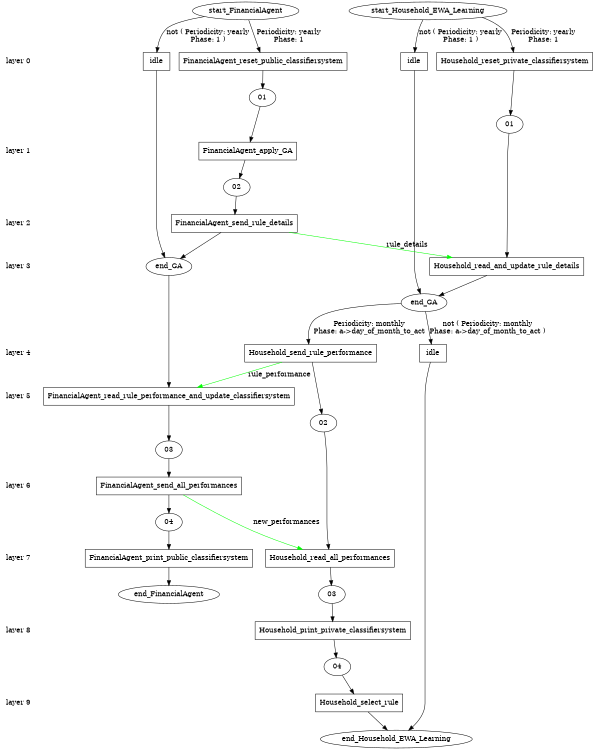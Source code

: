 digraph state_graph {
	rankdir=TB;
	size="8,5;"
	layer_0 [shape=plaintext, label="layer 0"];
	layer_1 [shape=plaintext, label="layer 1"];
	layer_0 -> layer_1 [style=invis];
	layer_2 [shape=plaintext, label="layer 2"];
	layer_1 -> layer_2 [style=invis];
	layer_3 [shape=plaintext, label="layer 3"];
	layer_2 -> layer_3 [style=invis];
	layer_4 [shape=plaintext, label="layer 4"];
	layer_3 -> layer_4 [style=invis];
	layer_5 [shape=plaintext, label="layer 5"];
	layer_4 -> layer_5 [style=invis];
	layer_6 [shape=plaintext, label="layer 6"];
	layer_5 -> layer_6 [style=invis];
	layer_7 [shape=plaintext, label="layer 7"];
	layer_6 -> layer_7 [style=invis];
	layer_8 [shape=plaintext, label="layer 8"];
	layer_7 -> layer_8 [style=invis];
	layer_9 [shape=plaintext, label="layer 9"];
	layer_8 -> layer_9 [style=invis];
	
	/* States */
	Household_04 [label = "04"]
	Household_03 [label = "03"]
	Household_02 [label = "02"]
	Household_end_Household_EWA_Learning [label = "end_Household_EWA_Learning"]
	Household_01 [label = "01"]
	Household_end_GA [label = "end_GA"]
	Household_start_Household_EWA_Learning [label = "start_Household_EWA_Learning"]
	FinancialAgent_end_FinancialAgent [label = "end_FinancialAgent"]
	FinancialAgent_04 [label = "04"]
	FinancialAgent_03 [label = "03"]
	FinancialAgent_02 [label = "02"]
	FinancialAgent_01 [label = "01"]
	FinancialAgent_end_GA [label = "end_GA"]
	FinancialAgent_start_FinancialAgent [label = "start_FinancialAgent"]
	Household_idle_start_Household_EWA_Learning_end_GA [label = "idle", shape = rect]
	Household_Household_reset_private_classifiersystem_start_Household_EWA_Learning_01 [label = "Household_reset_private_classifiersystem", shape = rect]
	Household_Household_read_and_update_rule_details_01_end_GA [label = "Household_read_and_update_rule_details", shape = rect]
	Household_idle_end_GA_end_Household_EWA_Learning [label = "idle", shape = rect]
	Household_Household_send_rule_performance_end_GA_02 [label = "Household_send_rule_performance", shape = rect]
	Household_Household_read_all_performances_02_03 [label = "Household_read_all_performances", shape = rect]
	Household_Household_print_private_classifiersystem_03_04 [label = "Household_print_private_classifiersystem", shape = rect]
	Household_Household_select_rule_04_end_Household_EWA_Learning [label = "Household_select_rule", shape = rect]
	FinancialAgent_idle_start_FinancialAgent_end_GA [label = "idle", shape = rect]
	FinancialAgent_FinancialAgent_reset_public_classifiersystem_start_FinancialAgent_01 [label = "FinancialAgent_reset_public_classifiersystem", shape = rect]
	FinancialAgent_FinancialAgent_apply_GA_01_02 [label = "FinancialAgent_apply_GA", shape = rect]
	FinancialAgent_FinancialAgent_send_rule_details_02_end_GA [label = "FinancialAgent_send_rule_details", shape = rect]
	FinancialAgent_FinancialAgent_read_rule_performance_and_update_classifiersystem_end_GA_03 [label = "FinancialAgent_read_rule_performance_and_update_classifiersystem", shape = rect]
	FinancialAgent_FinancialAgent_send_all_performances_03_04 [label = "FinancialAgent_send_all_performances", shape = rect]
	FinancialAgent_FinancialAgent_print_public_classifiersystem_04_end_FinancialAgent [label = "FinancialAgent_print_public_classifiersystem", shape = rect]
	
	/* Transitions */
	Household_start_Household_EWA_Learning -> Household_idle_start_Household_EWA_Learning_end_GA [ label = "not ( Periodicity: yearly\nPhase: 1 )"];
	Household_idle_start_Household_EWA_Learning_end_GA -> Household_end_GA;
	Household_start_Household_EWA_Learning -> Household_Household_reset_private_classifiersystem_start_Household_EWA_Learning_01 [ label = "Periodicity: yearly\nPhase: 1"];
	Household_Household_reset_private_classifiersystem_start_Household_EWA_Learning_01 -> Household_01;
	Household_01 -> Household_Household_read_and_update_rule_details_01_end_GA;
	Household_Household_read_and_update_rule_details_01_end_GA -> Household_end_GA;
	Household_end_GA -> Household_idle_end_GA_end_Household_EWA_Learning [ label = "not ( Periodicity: monthly\nPhase: a->day_of_month_to_act )"];
	Household_idle_end_GA_end_Household_EWA_Learning -> Household_end_Household_EWA_Learning;
	Household_end_GA -> Household_Household_send_rule_performance_end_GA_02 [ label = "Periodicity: monthly\nPhase: a->day_of_month_to_act"];
	Household_Household_send_rule_performance_end_GA_02 -> Household_02;
	Household_02 -> Household_Household_read_all_performances_02_03;
	Household_Household_read_all_performances_02_03 -> Household_03;
	Household_03 -> Household_Household_print_private_classifiersystem_03_04;
	Household_Household_print_private_classifiersystem_03_04 -> Household_04;
	Household_04 -> Household_Household_select_rule_04_end_Household_EWA_Learning;
	Household_Household_select_rule_04_end_Household_EWA_Learning -> Household_end_Household_EWA_Learning;
	FinancialAgent_start_FinancialAgent -> FinancialAgent_idle_start_FinancialAgent_end_GA [ label = "not ( Periodicity: yearly\nPhase: 1 )"];
	FinancialAgent_idle_start_FinancialAgent_end_GA -> FinancialAgent_end_GA;
	FinancialAgent_start_FinancialAgent -> FinancialAgent_FinancialAgent_reset_public_classifiersystem_start_FinancialAgent_01 [ label = "Periodicity: yearly\nPhase: 1"];
	FinancialAgent_FinancialAgent_reset_public_classifiersystem_start_FinancialAgent_01 -> FinancialAgent_01;
	FinancialAgent_01 -> FinancialAgent_FinancialAgent_apply_GA_01_02;
	FinancialAgent_FinancialAgent_apply_GA_01_02 -> FinancialAgent_02;
	FinancialAgent_02 -> FinancialAgent_FinancialAgent_send_rule_details_02_end_GA;
	FinancialAgent_FinancialAgent_send_rule_details_02_end_GA -> FinancialAgent_end_GA;
	FinancialAgent_end_GA -> FinancialAgent_FinancialAgent_read_rule_performance_and_update_classifiersystem_end_GA_03;
	FinancialAgent_FinancialAgent_read_rule_performance_and_update_classifiersystem_end_GA_03 -> FinancialAgent_03;
	FinancialAgent_03 -> FinancialAgent_FinancialAgent_send_all_performances_03_04;
	FinancialAgent_FinancialAgent_send_all_performances_03_04 -> FinancialAgent_04;
	FinancialAgent_04 -> FinancialAgent_FinancialAgent_print_public_classifiersystem_04_end_FinancialAgent;
	FinancialAgent_FinancialAgent_print_public_classifiersystem_04_end_FinancialAgent -> FinancialAgent_end_FinancialAgent;
	
	/* Communications */
	Household_Household_send_rule_performance_end_GA_02 -> FinancialAgent_FinancialAgent_read_rule_performance_and_update_classifiersystem_end_GA_03 [ label = "rule_performance" color="#00ff00" constraint=false];
	FinancialAgent_FinancialAgent_send_all_performances_03_04 -> Household_Household_read_all_performances_02_03 [ label = "new_performances" color="#00ff00" constraint=false];
	FinancialAgent_FinancialAgent_send_rule_details_02_end_GA -> Household_Household_read_and_update_rule_details_01_end_GA [ label = "rule_details" color="#00ff00" constraint=false];
	{ rank=same; layer_0;  Household_idle_start_Household_EWA_Learning_end_GA;  Household_Household_reset_private_classifiersystem_start_Household_EWA_Learning_01;  FinancialAgent_idle_start_FinancialAgent_end_GA;  FinancialAgent_FinancialAgent_reset_public_classifiersystem_start_FinancialAgent_01; }
	{ rank=same; layer_1;  FinancialAgent_FinancialAgent_apply_GA_01_02; }
	{ rank=same; layer_2;  FinancialAgent_FinancialAgent_send_rule_details_02_end_GA; }
	{ rank=same; layer_3;  Household_Household_read_and_update_rule_details_01_end_GA; }
	{ rank=same; layer_4;  Household_idle_end_GA_end_Household_EWA_Learning;  Household_Household_send_rule_performance_end_GA_02; }
	{ rank=same; layer_5;  FinancialAgent_FinancialAgent_read_rule_performance_and_update_classifiersystem_end_GA_03; }
	{ rank=same; layer_6;  FinancialAgent_FinancialAgent_send_all_performances_03_04; }
	{ rank=same; layer_7;  Household_Household_read_all_performances_02_03;  FinancialAgent_FinancialAgent_print_public_classifiersystem_04_end_FinancialAgent; }
	{ rank=same; layer_8;  Household_Household_print_private_classifiersystem_03_04; }
	{ rank=same; layer_9;  Household_Household_select_rule_04_end_Household_EWA_Learning; }
}